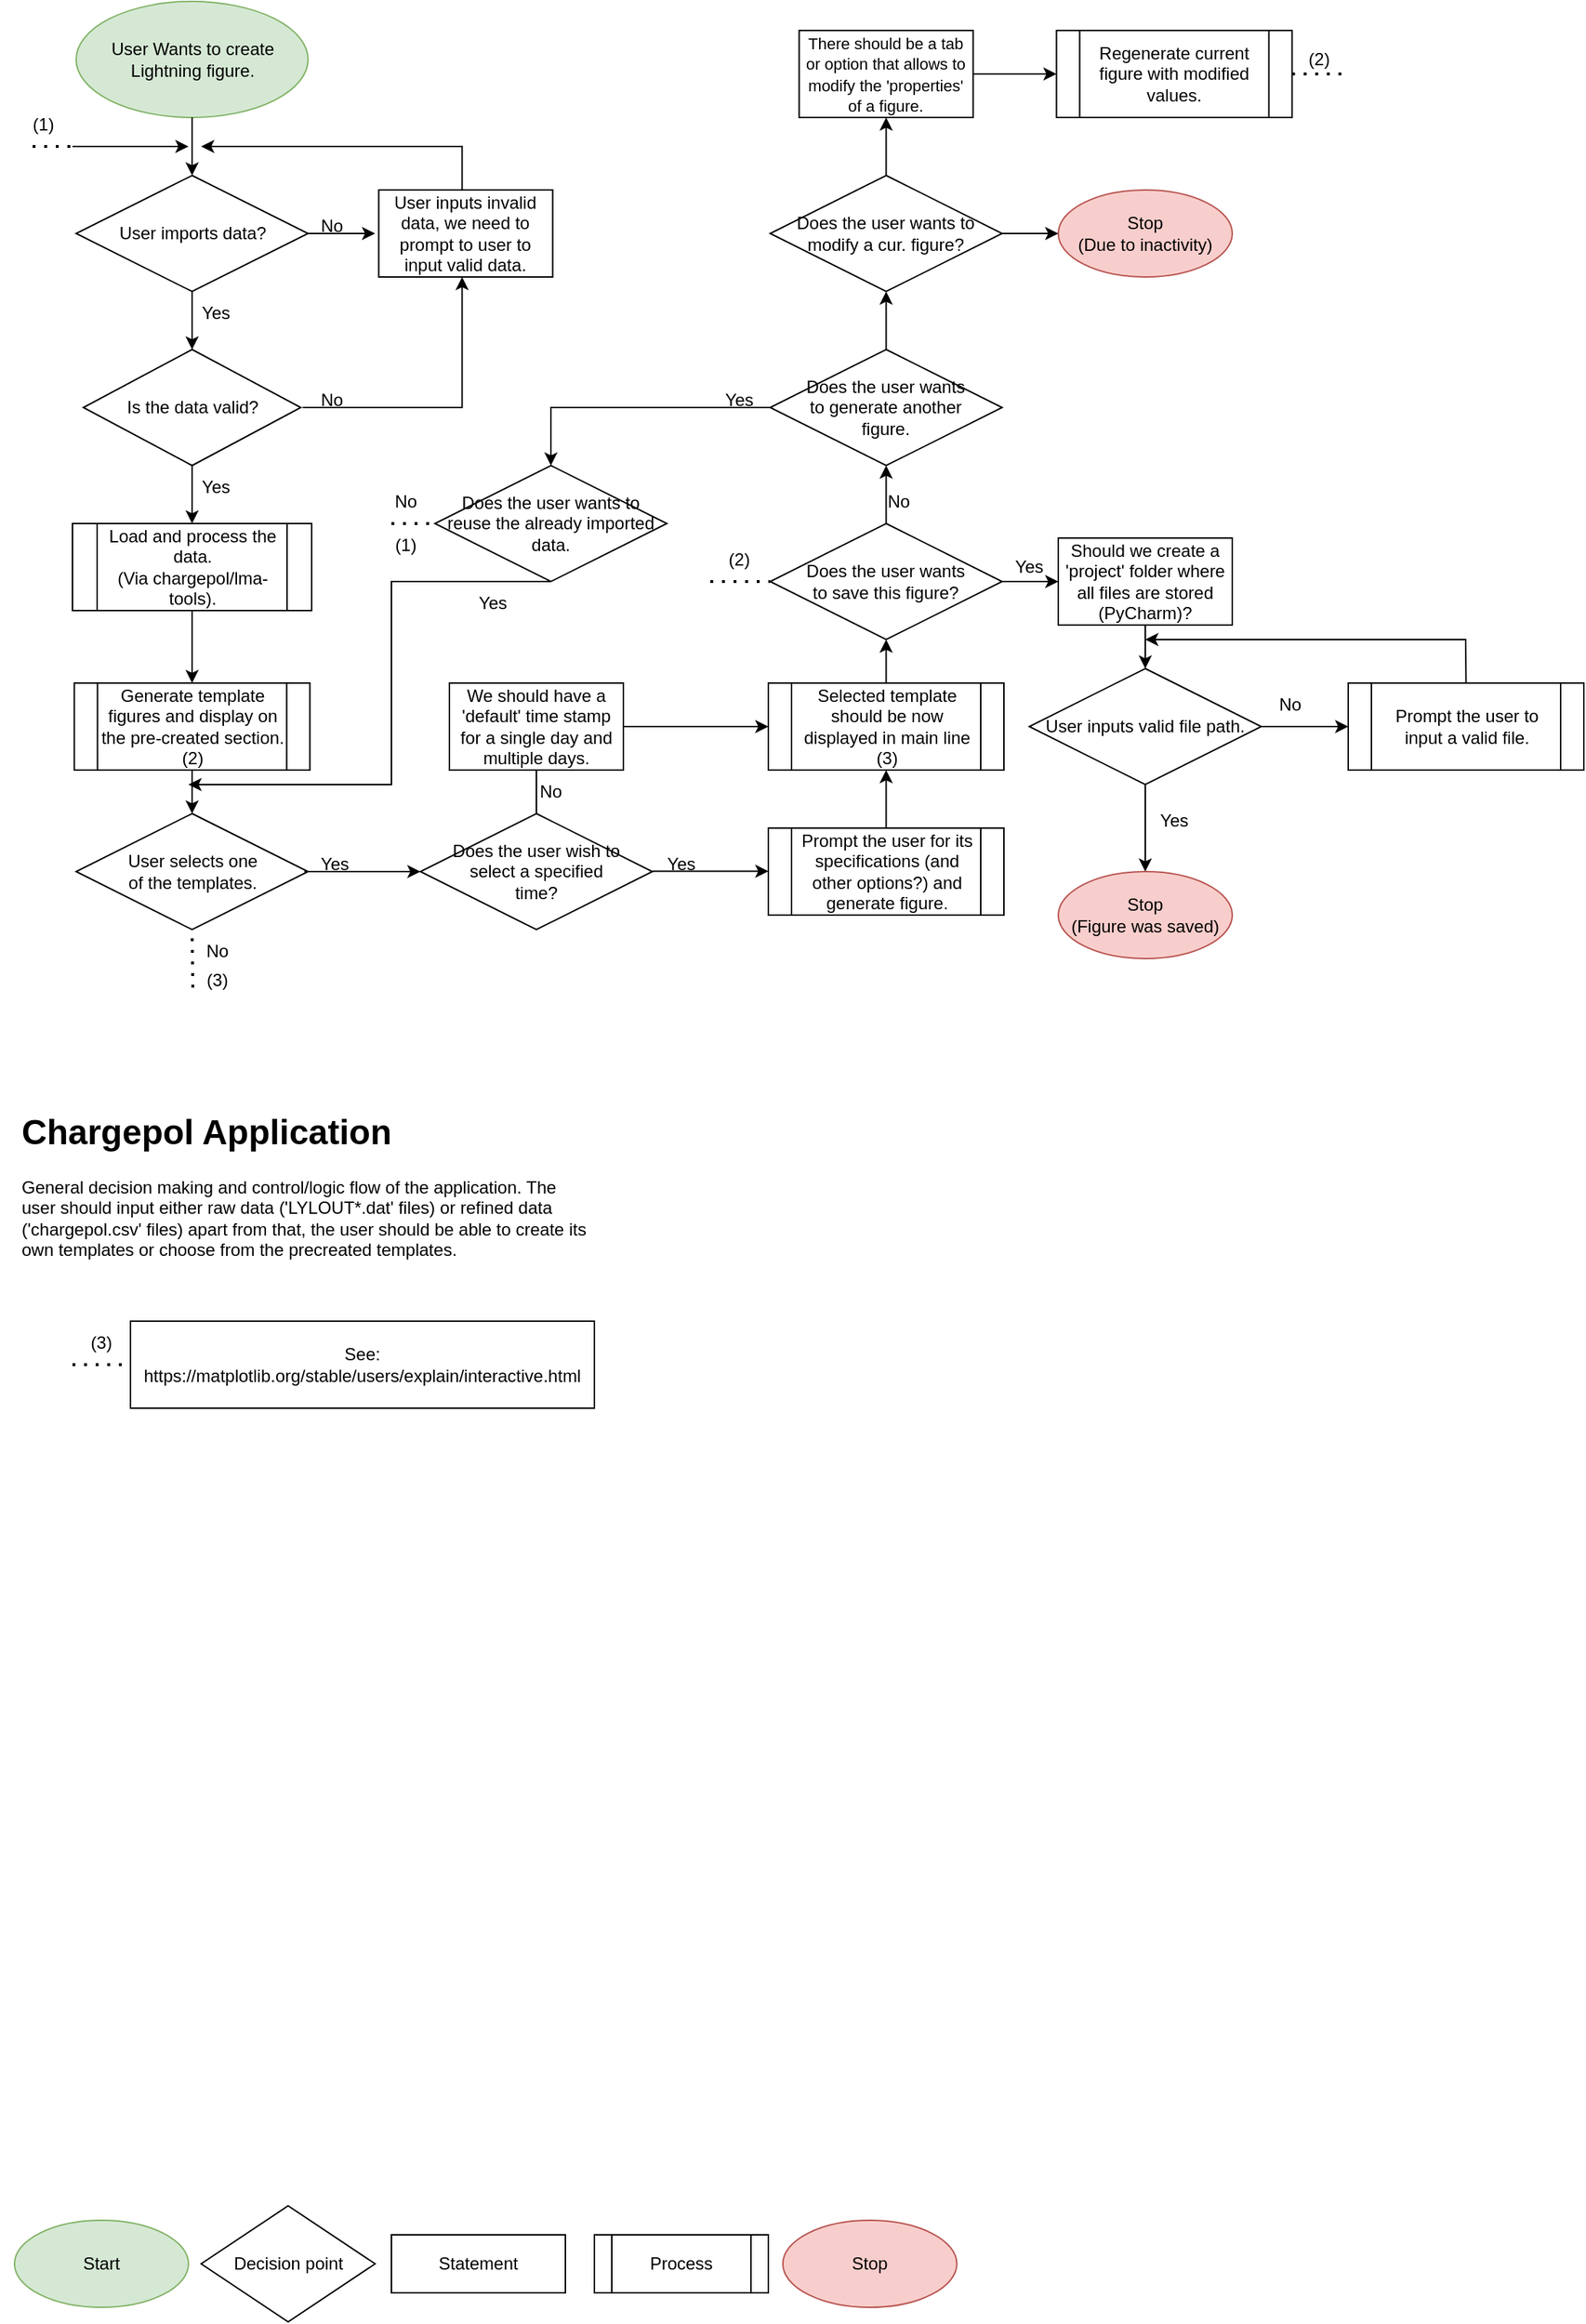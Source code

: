 <mxfile version="21.3.2" type="device">
  <diagram id="C5RBs43oDa-KdzZeNtuy" name="Page-1">
    <mxGraphModel dx="819" dy="450" grid="1" gridSize="10" guides="1" tooltips="1" connect="1" arrows="1" fold="1" page="1" pageScale="1" pageWidth="1169" pageHeight="1654" math="0" shadow="0">
      <root>
        <mxCell id="WIyWlLk6GJQsqaUBKTNV-0" />
        <mxCell id="WIyWlLk6GJQsqaUBKTNV-1" parent="WIyWlLk6GJQsqaUBKTNV-0" />
        <mxCell id="_-kEL4ofkOqdXQKnSpcr-0" value="User Wants to create&lt;br&gt;Lightning figure." style="ellipse;whiteSpace=wrap;html=1;fillColor=#d5e8d4;strokeColor=#82b366;" vertex="1" parent="WIyWlLk6GJQsqaUBKTNV-1">
          <mxGeometry x="82.5" y="40" width="160" height="80" as="geometry" />
        </mxCell>
        <mxCell id="_-kEL4ofkOqdXQKnSpcr-2" value="User imports data?" style="rhombus;whiteSpace=wrap;html=1;" vertex="1" parent="WIyWlLk6GJQsqaUBKTNV-1">
          <mxGeometry x="82.5" y="160" width="160" height="80" as="geometry" />
        </mxCell>
        <mxCell id="_-kEL4ofkOqdXQKnSpcr-3" value="User inputs invalid data, we need to prompt to user to input valid data." style="rounded=0;whiteSpace=wrap;html=1;" vertex="1" parent="WIyWlLk6GJQsqaUBKTNV-1">
          <mxGeometry x="291.25" y="170" width="120" height="60" as="geometry" />
        </mxCell>
        <mxCell id="_-kEL4ofkOqdXQKnSpcr-4" value="Is the data valid?" style="rhombus;whiteSpace=wrap;html=1;" vertex="1" parent="WIyWlLk6GJQsqaUBKTNV-1">
          <mxGeometry x="87.5" y="280" width="150" height="80" as="geometry" />
        </mxCell>
        <mxCell id="_-kEL4ofkOqdXQKnSpcr-7" value="Load and process the data.&lt;br style=&quot;border-color: var(--border-color);&quot;&gt;(Via chargepol/lma-tools)." style="shape=process;whiteSpace=wrap;html=1;backgroundOutline=1;" vertex="1" parent="WIyWlLk6GJQsqaUBKTNV-1">
          <mxGeometry x="80" y="400" width="165" height="60" as="geometry" />
        </mxCell>
        <mxCell id="_-kEL4ofkOqdXQKnSpcr-8" value="Statement" style="rounded=0;whiteSpace=wrap;html=1;" vertex="1" parent="WIyWlLk6GJQsqaUBKTNV-1">
          <mxGeometry x="300" y="1580" width="120" height="40" as="geometry" />
        </mxCell>
        <mxCell id="_-kEL4ofkOqdXQKnSpcr-10" value="Stop" style="ellipse;whiteSpace=wrap;html=1;fillColor=#f8cecc;strokeColor=#b85450;" vertex="1" parent="WIyWlLk6GJQsqaUBKTNV-1">
          <mxGeometry x="570" y="1570" width="120" height="60" as="geometry" />
        </mxCell>
        <mxCell id="_-kEL4ofkOqdXQKnSpcr-11" value="Process" style="shape=process;whiteSpace=wrap;html=1;backgroundOutline=1;" vertex="1" parent="WIyWlLk6GJQsqaUBKTNV-1">
          <mxGeometry x="440" y="1580" width="120" height="40" as="geometry" />
        </mxCell>
        <mxCell id="_-kEL4ofkOqdXQKnSpcr-12" value="Decision point" style="rhombus;whiteSpace=wrap;html=1;" vertex="1" parent="WIyWlLk6GJQsqaUBKTNV-1">
          <mxGeometry x="168.75" y="1560" width="120" height="80" as="geometry" />
        </mxCell>
        <mxCell id="_-kEL4ofkOqdXQKnSpcr-13" value="" style="endArrow=classic;html=1;rounded=0;entryX=0.5;entryY=1;entryDx=0;entryDy=0;" edge="1" parent="WIyWlLk6GJQsqaUBKTNV-1">
          <mxGeometry width="50" height="50" relative="1" as="geometry">
            <mxPoint x="238.75" y="320" as="sourcePoint" />
            <mxPoint x="348.75" y="230" as="targetPoint" />
            <Array as="points">
              <mxPoint x="348.75" y="320" />
            </Array>
          </mxGeometry>
        </mxCell>
        <mxCell id="_-kEL4ofkOqdXQKnSpcr-14" value="No" style="text;html=1;strokeColor=none;fillColor=none;align=center;verticalAlign=middle;whiteSpace=wrap;rounded=0;" vertex="1" parent="WIyWlLk6GJQsqaUBKTNV-1">
          <mxGeometry x="228.75" y="300" width="60" height="30" as="geometry" />
        </mxCell>
        <mxCell id="_-kEL4ofkOqdXQKnSpcr-15" value="" style="endArrow=classic;html=1;rounded=0;exitX=0.5;exitY=1;exitDx=0;exitDy=0;entryX=0.5;entryY=0;entryDx=0;entryDy=0;" edge="1" parent="WIyWlLk6GJQsqaUBKTNV-1" source="_-kEL4ofkOqdXQKnSpcr-2" target="_-kEL4ofkOqdXQKnSpcr-4">
          <mxGeometry width="50" height="50" relative="1" as="geometry">
            <mxPoint x="178.75" y="260" as="sourcePoint" />
            <mxPoint x="228.75" y="210" as="targetPoint" />
          </mxGeometry>
        </mxCell>
        <mxCell id="_-kEL4ofkOqdXQKnSpcr-18" value="Yes" style="text;html=1;strokeColor=none;fillColor=none;align=center;verticalAlign=middle;whiteSpace=wrap;rounded=0;" vertex="1" parent="WIyWlLk6GJQsqaUBKTNV-1">
          <mxGeometry x="148.75" y="240" width="60" height="30" as="geometry" />
        </mxCell>
        <mxCell id="_-kEL4ofkOqdXQKnSpcr-19" value="" style="endArrow=classic;html=1;rounded=0;exitX=0.5;exitY=1;exitDx=0;exitDy=0;entryX=0.5;entryY=0;entryDx=0;entryDy=0;" edge="1" parent="WIyWlLk6GJQsqaUBKTNV-1" source="_-kEL4ofkOqdXQKnSpcr-0" target="_-kEL4ofkOqdXQKnSpcr-2">
          <mxGeometry width="50" height="50" relative="1" as="geometry">
            <mxPoint x="168.75" y="160" as="sourcePoint" />
            <mxPoint x="218.75" y="110" as="targetPoint" />
          </mxGeometry>
        </mxCell>
        <mxCell id="_-kEL4ofkOqdXQKnSpcr-20" value="" style="endArrow=classic;html=1;rounded=0;exitX=1;exitY=0.5;exitDx=0;exitDy=0;entryX=0;entryY=0.5;entryDx=0;entryDy=0;" edge="1" parent="WIyWlLk6GJQsqaUBKTNV-1" source="_-kEL4ofkOqdXQKnSpcr-2">
          <mxGeometry width="50" height="50" relative="1" as="geometry">
            <mxPoint x="248.75" y="160" as="sourcePoint" />
            <mxPoint x="288.75" y="200" as="targetPoint" />
          </mxGeometry>
        </mxCell>
        <mxCell id="_-kEL4ofkOqdXQKnSpcr-21" value="No" style="text;html=1;strokeColor=none;fillColor=none;align=center;verticalAlign=middle;whiteSpace=wrap;rounded=0;" vertex="1" parent="WIyWlLk6GJQsqaUBKTNV-1">
          <mxGeometry x="228.75" y="180" width="60" height="30" as="geometry" />
        </mxCell>
        <mxCell id="_-kEL4ofkOqdXQKnSpcr-22" value="" style="endArrow=classic;html=1;rounded=0;exitX=0.5;exitY=0;exitDx=0;exitDy=0;" edge="1" parent="WIyWlLk6GJQsqaUBKTNV-1">
          <mxGeometry width="50" height="50" relative="1" as="geometry">
            <mxPoint x="348.75" y="170" as="sourcePoint" />
            <mxPoint x="168.75" y="140" as="targetPoint" />
            <Array as="points">
              <mxPoint x="348.75" y="140" />
            </Array>
          </mxGeometry>
        </mxCell>
        <mxCell id="_-kEL4ofkOqdXQKnSpcr-23" value="" style="endArrow=classic;html=1;rounded=0;exitX=0.5;exitY=1;exitDx=0;exitDy=0;entryX=0.5;entryY=0;entryDx=0;entryDy=0;" edge="1" parent="WIyWlLk6GJQsqaUBKTNV-1" source="_-kEL4ofkOqdXQKnSpcr-4" target="_-kEL4ofkOqdXQKnSpcr-7">
          <mxGeometry width="50" height="50" relative="1" as="geometry">
            <mxPoint x="188.75" y="380" as="sourcePoint" />
            <mxPoint x="238.75" y="330" as="targetPoint" />
          </mxGeometry>
        </mxCell>
        <mxCell id="_-kEL4ofkOqdXQKnSpcr-24" value="Yes" style="text;html=1;strokeColor=none;fillColor=none;align=center;verticalAlign=middle;whiteSpace=wrap;rounded=0;" vertex="1" parent="WIyWlLk6GJQsqaUBKTNV-1">
          <mxGeometry x="148.75" y="360" width="60" height="30" as="geometry" />
        </mxCell>
        <mxCell id="_-kEL4ofkOqdXQKnSpcr-25" value="" style="endArrow=classic;html=1;rounded=0;exitX=0.5;exitY=1;exitDx=0;exitDy=0;entryX=0.5;entryY=0;entryDx=0;entryDy=0;" edge="1" parent="WIyWlLk6GJQsqaUBKTNV-1" source="_-kEL4ofkOqdXQKnSpcr-7" target="_-kEL4ofkOqdXQKnSpcr-26">
          <mxGeometry width="50" height="50" relative="1" as="geometry">
            <mxPoint x="188.75" y="540" as="sourcePoint" />
            <mxPoint x="163.75" y="520" as="targetPoint" />
          </mxGeometry>
        </mxCell>
        <mxCell id="_-kEL4ofkOqdXQKnSpcr-26" value="Generate template figures and display on the pre-created section. (2)" style="shape=process;whiteSpace=wrap;html=1;backgroundOutline=1;" vertex="1" parent="WIyWlLk6GJQsqaUBKTNV-1">
          <mxGeometry x="81.25" y="510" width="162.5" height="60" as="geometry" />
        </mxCell>
        <mxCell id="_-kEL4ofkOqdXQKnSpcr-27" value="User selects one &lt;br&gt;of the templates." style="rhombus;whiteSpace=wrap;html=1;" vertex="1" parent="WIyWlLk6GJQsqaUBKTNV-1">
          <mxGeometry x="82.5" y="600" width="160" height="80" as="geometry" />
        </mxCell>
        <mxCell id="_-kEL4ofkOqdXQKnSpcr-28" value="" style="endArrow=classic;html=1;rounded=0;exitX=0.5;exitY=1;exitDx=0;exitDy=0;entryX=0.5;entryY=0;entryDx=0;entryDy=0;" edge="1" parent="WIyWlLk6GJQsqaUBKTNV-1" source="_-kEL4ofkOqdXQKnSpcr-26" target="_-kEL4ofkOqdXQKnSpcr-27">
          <mxGeometry width="50" height="50" relative="1" as="geometry">
            <mxPoint x="200" y="610" as="sourcePoint" />
            <mxPoint x="250" y="560" as="targetPoint" />
          </mxGeometry>
        </mxCell>
        <mxCell id="_-kEL4ofkOqdXQKnSpcr-29" value="" style="endArrow=classic;html=1;rounded=0;" edge="1" parent="WIyWlLk6GJQsqaUBKTNV-1">
          <mxGeometry width="50" height="50" relative="1" as="geometry">
            <mxPoint x="240" y="640" as="sourcePoint" />
            <mxPoint x="320" y="640" as="targetPoint" />
          </mxGeometry>
        </mxCell>
        <mxCell id="_-kEL4ofkOqdXQKnSpcr-31" value="Start" style="ellipse;whiteSpace=wrap;html=1;fillColor=#d5e8d4;strokeColor=#82b366;" vertex="1" parent="WIyWlLk6GJQsqaUBKTNV-1">
          <mxGeometry x="40" y="1570" width="120" height="60" as="geometry" />
        </mxCell>
        <mxCell id="_-kEL4ofkOqdXQKnSpcr-36" value="Selected template should be now displayed in main line (3)" style="shape=process;whiteSpace=wrap;html=1;backgroundOutline=1;" vertex="1" parent="WIyWlLk6GJQsqaUBKTNV-1">
          <mxGeometry x="560" y="510" width="162.5" height="60" as="geometry" />
        </mxCell>
        <mxCell id="_-kEL4ofkOqdXQKnSpcr-38" value="Does the user wish to&lt;br&gt;select a specified&lt;br&gt;time?" style="rhombus;whiteSpace=wrap;html=1;" vertex="1" parent="WIyWlLk6GJQsqaUBKTNV-1">
          <mxGeometry x="320" y="600" width="160" height="80" as="geometry" />
        </mxCell>
        <mxCell id="_-kEL4ofkOqdXQKnSpcr-40" value="" style="endArrow=classic;html=1;rounded=0;exitX=0.5;exitY=0;exitDx=0;exitDy=0;" edge="1" parent="WIyWlLk6GJQsqaUBKTNV-1" source="_-kEL4ofkOqdXQKnSpcr-38">
          <mxGeometry width="50" height="50" relative="1" as="geometry">
            <mxPoint x="410" y="590" as="sourcePoint" />
            <mxPoint x="400" y="520" as="targetPoint" />
          </mxGeometry>
        </mxCell>
        <mxCell id="_-kEL4ofkOqdXQKnSpcr-41" value="We should have a &#39;default&#39; time stamp for a single day and multiple days." style="rounded=0;whiteSpace=wrap;html=1;" vertex="1" parent="WIyWlLk6GJQsqaUBKTNV-1">
          <mxGeometry x="340" y="510" width="120" height="60" as="geometry" />
        </mxCell>
        <mxCell id="_-kEL4ofkOqdXQKnSpcr-42" value="No" style="text;html=1;strokeColor=none;fillColor=none;align=center;verticalAlign=middle;whiteSpace=wrap;rounded=0;" vertex="1" parent="WIyWlLk6GJQsqaUBKTNV-1">
          <mxGeometry x="380" y="570" width="60" height="30" as="geometry" />
        </mxCell>
        <mxCell id="_-kEL4ofkOqdXQKnSpcr-43" value="Yes" style="text;html=1;strokeColor=none;fillColor=none;align=center;verticalAlign=middle;whiteSpace=wrap;rounded=0;" vertex="1" parent="WIyWlLk6GJQsqaUBKTNV-1">
          <mxGeometry x="470" y="620" width="60" height="30" as="geometry" />
        </mxCell>
        <mxCell id="_-kEL4ofkOqdXQKnSpcr-44" value="Prompt the user for its specifications (and other options?) and generate figure." style="shape=process;whiteSpace=wrap;html=1;backgroundOutline=1;" vertex="1" parent="WIyWlLk6GJQsqaUBKTNV-1">
          <mxGeometry x="560" y="610" width="162.5" height="60" as="geometry" />
        </mxCell>
        <mxCell id="_-kEL4ofkOqdXQKnSpcr-45" value="" style="endArrow=classic;html=1;rounded=0;" edge="1" parent="WIyWlLk6GJQsqaUBKTNV-1">
          <mxGeometry width="50" height="50" relative="1" as="geometry">
            <mxPoint x="480" y="639.76" as="sourcePoint" />
            <mxPoint x="560" y="639.76" as="targetPoint" />
          </mxGeometry>
        </mxCell>
        <mxCell id="_-kEL4ofkOqdXQKnSpcr-46" value="" style="endArrow=classic;html=1;rounded=0;exitX=1;exitY=0.5;exitDx=0;exitDy=0;entryX=0;entryY=0.5;entryDx=0;entryDy=0;" edge="1" parent="WIyWlLk6GJQsqaUBKTNV-1" source="_-kEL4ofkOqdXQKnSpcr-41" target="_-kEL4ofkOqdXQKnSpcr-36">
          <mxGeometry width="50" height="50" relative="1" as="geometry">
            <mxPoint x="470" y="550" as="sourcePoint" />
            <mxPoint x="520" y="500" as="targetPoint" />
          </mxGeometry>
        </mxCell>
        <mxCell id="_-kEL4ofkOqdXQKnSpcr-47" value="" style="endArrow=classic;html=1;rounded=0;exitX=0.5;exitY=0;exitDx=0;exitDy=0;entryX=0.5;entryY=1;entryDx=0;entryDy=0;" edge="1" parent="WIyWlLk6GJQsqaUBKTNV-1" source="_-kEL4ofkOqdXQKnSpcr-44" target="_-kEL4ofkOqdXQKnSpcr-36">
          <mxGeometry width="50" height="50" relative="1" as="geometry">
            <mxPoint x="650" y="600" as="sourcePoint" />
            <mxPoint x="700" y="550" as="targetPoint" />
          </mxGeometry>
        </mxCell>
        <mxCell id="_-kEL4ofkOqdXQKnSpcr-50" value="Does the user wants &lt;br&gt;to save this figure?" style="rhombus;whiteSpace=wrap;html=1;" vertex="1" parent="WIyWlLk6GJQsqaUBKTNV-1">
          <mxGeometry x="561.25" y="400" width="160" height="80" as="geometry" />
        </mxCell>
        <mxCell id="_-kEL4ofkOqdXQKnSpcr-51" value="Does the user wants &lt;br&gt;to generate another &lt;br&gt;figure." style="rhombus;whiteSpace=wrap;html=1;" vertex="1" parent="WIyWlLk6GJQsqaUBKTNV-1">
          <mxGeometry x="561.25" y="280" width="160" height="80" as="geometry" />
        </mxCell>
        <mxCell id="_-kEL4ofkOqdXQKnSpcr-52" value="Yes" style="text;html=1;strokeColor=none;fillColor=none;align=center;verticalAlign=middle;whiteSpace=wrap;rounded=0;" vertex="1" parent="WIyWlLk6GJQsqaUBKTNV-1">
          <mxGeometry x="231" y="620" width="60" height="30" as="geometry" />
        </mxCell>
        <mxCell id="_-kEL4ofkOqdXQKnSpcr-56" value="Does the user wants to&lt;br&gt;reuse the already imported data." style="rhombus;whiteSpace=wrap;html=1;" vertex="1" parent="WIyWlLk6GJQsqaUBKTNV-1">
          <mxGeometry x="330" y="360" width="160" height="80" as="geometry" />
        </mxCell>
        <mxCell id="_-kEL4ofkOqdXQKnSpcr-57" value="" style="endArrow=classic;html=1;rounded=0;exitX=0;exitY=0.5;exitDx=0;exitDy=0;entryX=0.5;entryY=0;entryDx=0;entryDy=0;" edge="1" parent="WIyWlLk6GJQsqaUBKTNV-1" source="_-kEL4ofkOqdXQKnSpcr-51" target="_-kEL4ofkOqdXQKnSpcr-56">
          <mxGeometry width="50" height="50" relative="1" as="geometry">
            <mxPoint x="770" y="470" as="sourcePoint" />
            <mxPoint x="400" y="320" as="targetPoint" />
            <Array as="points">
              <mxPoint x="410" y="320" />
            </Array>
          </mxGeometry>
        </mxCell>
        <mxCell id="_-kEL4ofkOqdXQKnSpcr-58" value="" style="endArrow=classic;html=1;rounded=0;exitX=0.5;exitY=1;exitDx=0;exitDy=0;" edge="1" parent="WIyWlLk6GJQsqaUBKTNV-1" source="_-kEL4ofkOqdXQKnSpcr-56">
          <mxGeometry width="50" height="50" relative="1" as="geometry">
            <mxPoint x="440" y="480" as="sourcePoint" />
            <mxPoint x="160" y="580" as="targetPoint" />
            <Array as="points">
              <mxPoint x="300" y="440" />
              <mxPoint x="300" y="580" />
            </Array>
          </mxGeometry>
        </mxCell>
        <mxCell id="_-kEL4ofkOqdXQKnSpcr-60" value="" style="endArrow=none;dashed=1;html=1;dashPattern=1 3;strokeWidth=2;rounded=0;entryX=0;entryY=0.5;entryDx=0;entryDy=0;" edge="1" parent="WIyWlLk6GJQsqaUBKTNV-1" target="_-kEL4ofkOqdXQKnSpcr-56">
          <mxGeometry width="50" height="50" relative="1" as="geometry">
            <mxPoint x="300" y="400" as="sourcePoint" />
            <mxPoint x="340" y="390" as="targetPoint" />
          </mxGeometry>
        </mxCell>
        <mxCell id="_-kEL4ofkOqdXQKnSpcr-61" value="(1)" style="text;html=1;strokeColor=none;fillColor=none;align=center;verticalAlign=middle;whiteSpace=wrap;rounded=0;" vertex="1" parent="WIyWlLk6GJQsqaUBKTNV-1">
          <mxGeometry x="280" y="400" width="60" height="30" as="geometry" />
        </mxCell>
        <mxCell id="_-kEL4ofkOqdXQKnSpcr-64" value="" style="endArrow=none;dashed=1;html=1;dashPattern=1 3;strokeWidth=2;rounded=0;entryX=0;entryY=0.5;entryDx=0;entryDy=0;" edge="1" parent="WIyWlLk6GJQsqaUBKTNV-1">
          <mxGeometry width="50" height="50" relative="1" as="geometry">
            <mxPoint x="52.5" y="140" as="sourcePoint" />
            <mxPoint x="82.5" y="140" as="targetPoint" />
          </mxGeometry>
        </mxCell>
        <mxCell id="_-kEL4ofkOqdXQKnSpcr-65" value="" style="endArrow=classic;html=1;rounded=0;" edge="1" parent="WIyWlLk6GJQsqaUBKTNV-1">
          <mxGeometry width="50" height="50" relative="1" as="geometry">
            <mxPoint x="80" y="140" as="sourcePoint" />
            <mxPoint x="160" y="140" as="targetPoint" />
          </mxGeometry>
        </mxCell>
        <mxCell id="_-kEL4ofkOqdXQKnSpcr-66" value="(1)" style="text;html=1;strokeColor=none;fillColor=none;align=center;verticalAlign=middle;whiteSpace=wrap;rounded=0;" vertex="1" parent="WIyWlLk6GJQsqaUBKTNV-1">
          <mxGeometry x="30" y="110" width="60" height="30" as="geometry" />
        </mxCell>
        <mxCell id="_-kEL4ofkOqdXQKnSpcr-68" value="No" style="text;html=1;strokeColor=none;fillColor=none;align=center;verticalAlign=middle;whiteSpace=wrap;rounded=0;" vertex="1" parent="WIyWlLk6GJQsqaUBKTNV-1">
          <mxGeometry x="150" y="680" width="60" height="30" as="geometry" />
        </mxCell>
        <mxCell id="_-kEL4ofkOqdXQKnSpcr-69" value="" style="endArrow=classic;html=1;rounded=0;exitX=0.5;exitY=0;exitDx=0;exitDy=0;entryX=0.5;entryY=1;entryDx=0;entryDy=0;" edge="1" parent="WIyWlLk6GJQsqaUBKTNV-1" source="_-kEL4ofkOqdXQKnSpcr-36" target="_-kEL4ofkOqdXQKnSpcr-50">
          <mxGeometry width="50" height="50" relative="1" as="geometry">
            <mxPoint x="490" y="510" as="sourcePoint" />
            <mxPoint x="540" y="460" as="targetPoint" />
          </mxGeometry>
        </mxCell>
        <mxCell id="_-kEL4ofkOqdXQKnSpcr-70" value="" style="endArrow=classic;html=1;rounded=0;exitX=0.5;exitY=0;exitDx=0;exitDy=0;entryX=0.5;entryY=1;entryDx=0;entryDy=0;" edge="1" parent="WIyWlLk6GJQsqaUBKTNV-1" source="_-kEL4ofkOqdXQKnSpcr-50" target="_-kEL4ofkOqdXQKnSpcr-51">
          <mxGeometry width="50" height="50" relative="1" as="geometry">
            <mxPoint x="530" y="410" as="sourcePoint" />
            <mxPoint x="580" y="360" as="targetPoint" />
          </mxGeometry>
        </mxCell>
        <mxCell id="_-kEL4ofkOqdXQKnSpcr-71" value="No" style="text;html=1;strokeColor=none;fillColor=none;align=center;verticalAlign=middle;whiteSpace=wrap;rounded=0;" vertex="1" parent="WIyWlLk6GJQsqaUBKTNV-1">
          <mxGeometry x="620" y="370" width="60" height="30" as="geometry" />
        </mxCell>
        <mxCell id="_-kEL4ofkOqdXQKnSpcr-72" value="" style="endArrow=classic;html=1;rounded=0;exitX=1;exitY=0.5;exitDx=0;exitDy=0;" edge="1" parent="WIyWlLk6GJQsqaUBKTNV-1" source="_-kEL4ofkOqdXQKnSpcr-50">
          <mxGeometry width="50" height="50" relative="1" as="geometry">
            <mxPoint x="750" y="460" as="sourcePoint" />
            <mxPoint x="760" y="440" as="targetPoint" />
          </mxGeometry>
        </mxCell>
        <mxCell id="_-kEL4ofkOqdXQKnSpcr-73" value="Should we create a &#39;project&#39; folder where all files are stored (PyCharm)?" style="rounded=0;whiteSpace=wrap;html=1;" vertex="1" parent="WIyWlLk6GJQsqaUBKTNV-1">
          <mxGeometry x="760" y="410" width="120" height="60" as="geometry" />
        </mxCell>
        <mxCell id="_-kEL4ofkOqdXQKnSpcr-74" value="" style="endArrow=classic;html=1;rounded=0;exitX=0.5;exitY=1;exitDx=0;exitDy=0;entryX=0.5;entryY=0;entryDx=0;entryDy=0;" edge="1" parent="WIyWlLk6GJQsqaUBKTNV-1" source="_-kEL4ofkOqdXQKnSpcr-73" target="_-kEL4ofkOqdXQKnSpcr-77">
          <mxGeometry width="50" height="50" relative="1" as="geometry">
            <mxPoint x="860" y="530" as="sourcePoint" />
            <mxPoint x="820" y="520" as="targetPoint" />
          </mxGeometry>
        </mxCell>
        <mxCell id="_-kEL4ofkOqdXQKnSpcr-77" value="User inputs valid file path." style="rhombus;whiteSpace=wrap;html=1;" vertex="1" parent="WIyWlLk6GJQsqaUBKTNV-1">
          <mxGeometry x="740" y="500" width="160" height="80" as="geometry" />
        </mxCell>
        <mxCell id="_-kEL4ofkOqdXQKnSpcr-80" value="" style="endArrow=classic;html=1;rounded=0;exitX=0.5;exitY=1;exitDx=0;exitDy=0;entryX=0.5;entryY=0;entryDx=0;entryDy=0;" edge="1" parent="WIyWlLk6GJQsqaUBKTNV-1" source="_-kEL4ofkOqdXQKnSpcr-77" target="_-kEL4ofkOqdXQKnSpcr-81">
          <mxGeometry width="50" height="50" relative="1" as="geometry">
            <mxPoint x="850" y="640" as="sourcePoint" />
            <mxPoint x="820" y="640" as="targetPoint" />
          </mxGeometry>
        </mxCell>
        <mxCell id="_-kEL4ofkOqdXQKnSpcr-81" value="Stop&lt;br&gt;(Figure was saved)" style="ellipse;whiteSpace=wrap;html=1;fillColor=#f8cecc;strokeColor=#b85450;" vertex="1" parent="WIyWlLk6GJQsqaUBKTNV-1">
          <mxGeometry x="760" y="640" width="120" height="60" as="geometry" />
        </mxCell>
        <mxCell id="_-kEL4ofkOqdXQKnSpcr-82" value="No" style="text;html=1;strokeColor=none;fillColor=none;align=center;verticalAlign=middle;whiteSpace=wrap;rounded=0;" vertex="1" parent="WIyWlLk6GJQsqaUBKTNV-1">
          <mxGeometry x="890" y="510" width="60" height="30" as="geometry" />
        </mxCell>
        <mxCell id="_-kEL4ofkOqdXQKnSpcr-84" value="Yes" style="text;html=1;strokeColor=none;fillColor=none;align=center;verticalAlign=middle;whiteSpace=wrap;rounded=0;" vertex="1" parent="WIyWlLk6GJQsqaUBKTNV-1">
          <mxGeometry x="510" y="300" width="60" height="30" as="geometry" />
        </mxCell>
        <mxCell id="_-kEL4ofkOqdXQKnSpcr-85" value="Yes" style="text;html=1;strokeColor=none;fillColor=none;align=center;verticalAlign=middle;whiteSpace=wrap;rounded=0;" vertex="1" parent="WIyWlLk6GJQsqaUBKTNV-1">
          <mxGeometry x="340" y="440" width="60" height="30" as="geometry" />
        </mxCell>
        <mxCell id="_-kEL4ofkOqdXQKnSpcr-86" value="No" style="text;html=1;strokeColor=none;fillColor=none;align=center;verticalAlign=middle;whiteSpace=wrap;rounded=0;" vertex="1" parent="WIyWlLk6GJQsqaUBKTNV-1">
          <mxGeometry x="280" y="370" width="60" height="30" as="geometry" />
        </mxCell>
        <mxCell id="_-kEL4ofkOqdXQKnSpcr-87" value="Yes" style="text;html=1;strokeColor=none;fillColor=none;align=center;verticalAlign=middle;whiteSpace=wrap;rounded=0;" vertex="1" parent="WIyWlLk6GJQsqaUBKTNV-1">
          <mxGeometry x="710" y="415" width="60" height="30" as="geometry" />
        </mxCell>
        <mxCell id="_-kEL4ofkOqdXQKnSpcr-88" value="Yes" style="text;html=1;strokeColor=none;fillColor=none;align=center;verticalAlign=middle;whiteSpace=wrap;rounded=0;" vertex="1" parent="WIyWlLk6GJQsqaUBKTNV-1">
          <mxGeometry x="810" y="590" width="60" height="30" as="geometry" />
        </mxCell>
        <mxCell id="_-kEL4ofkOqdXQKnSpcr-89" value="" style="endArrow=classic;html=1;rounded=0;exitX=1;exitY=0.5;exitDx=0;exitDy=0;" edge="1" parent="WIyWlLk6GJQsqaUBKTNV-1" source="_-kEL4ofkOqdXQKnSpcr-77">
          <mxGeometry width="50" height="50" relative="1" as="geometry">
            <mxPoint x="950" y="590" as="sourcePoint" />
            <mxPoint x="960" y="540" as="targetPoint" />
          </mxGeometry>
        </mxCell>
        <mxCell id="_-kEL4ofkOqdXQKnSpcr-92" value="Prompt the user to input a valid file." style="shape=process;whiteSpace=wrap;html=1;backgroundOutline=1;" vertex="1" parent="WIyWlLk6GJQsqaUBKTNV-1">
          <mxGeometry x="960" y="510" width="162.5" height="60" as="geometry" />
        </mxCell>
        <mxCell id="_-kEL4ofkOqdXQKnSpcr-93" value="" style="endArrow=classic;html=1;rounded=0;exitX=0.5;exitY=0;exitDx=0;exitDy=0;" edge="1" parent="WIyWlLk6GJQsqaUBKTNV-1" source="_-kEL4ofkOqdXQKnSpcr-92">
          <mxGeometry width="50" height="50" relative="1" as="geometry">
            <mxPoint x="1040" y="450" as="sourcePoint" />
            <mxPoint x="820" y="480" as="targetPoint" />
            <Array as="points">
              <mxPoint x="1041" y="480" />
            </Array>
          </mxGeometry>
        </mxCell>
        <mxCell id="_-kEL4ofkOqdXQKnSpcr-94" value="" style="endArrow=classic;html=1;rounded=0;exitX=0.5;exitY=0;exitDx=0;exitDy=0;entryX=0.5;entryY=1;entryDx=0;entryDy=0;" edge="1" parent="WIyWlLk6GJQsqaUBKTNV-1" source="_-kEL4ofkOqdXQKnSpcr-51" target="_-kEL4ofkOqdXQKnSpcr-95">
          <mxGeometry width="50" height="50" relative="1" as="geometry">
            <mxPoint x="650" y="260" as="sourcePoint" />
            <mxPoint x="670" y="250" as="targetPoint" />
          </mxGeometry>
        </mxCell>
        <mxCell id="_-kEL4ofkOqdXQKnSpcr-95" value="Does the user wants to&lt;br&gt;modify a cur. figure?" style="rhombus;whiteSpace=wrap;html=1;" vertex="1" parent="WIyWlLk6GJQsqaUBKTNV-1">
          <mxGeometry x="561.25" y="160" width="160" height="80" as="geometry" />
        </mxCell>
        <mxCell id="_-kEL4ofkOqdXQKnSpcr-97" value="Stop&lt;br&gt;(Due to inactivity)" style="ellipse;whiteSpace=wrap;html=1;fillColor=#f8cecc;strokeColor=#b85450;" vertex="1" parent="WIyWlLk6GJQsqaUBKTNV-1">
          <mxGeometry x="760" y="170" width="120" height="60" as="geometry" />
        </mxCell>
        <mxCell id="_-kEL4ofkOqdXQKnSpcr-98" value="" style="endArrow=classic;html=1;rounded=0;exitX=1;exitY=0.5;exitDx=0;exitDy=0;entryX=0;entryY=0.5;entryDx=0;entryDy=0;" edge="1" parent="WIyWlLk6GJQsqaUBKTNV-1" source="_-kEL4ofkOqdXQKnSpcr-95" target="_-kEL4ofkOqdXQKnSpcr-97">
          <mxGeometry width="50" height="50" relative="1" as="geometry">
            <mxPoint x="710" y="190" as="sourcePoint" />
            <mxPoint x="760" y="140" as="targetPoint" />
          </mxGeometry>
        </mxCell>
        <mxCell id="_-kEL4ofkOqdXQKnSpcr-100" value="" style="endArrow=classic;html=1;rounded=0;exitX=0.5;exitY=0;exitDx=0;exitDy=0;entryX=0.5;entryY=1;entryDx=0;entryDy=0;" edge="1" parent="WIyWlLk6GJQsqaUBKTNV-1" source="_-kEL4ofkOqdXQKnSpcr-95">
          <mxGeometry width="50" height="50" relative="1" as="geometry">
            <mxPoint x="720" y="140" as="sourcePoint" />
            <mxPoint x="641.25" y="120" as="targetPoint" />
          </mxGeometry>
        </mxCell>
        <mxCell id="_-kEL4ofkOqdXQKnSpcr-102" value="&lt;font style=&quot;font-size: 11px;&quot;&gt;There should be a tab or option that allows to modify the &#39;properties&#39; of a figure.&lt;/font&gt;" style="rounded=0;whiteSpace=wrap;html=1;" vertex="1" parent="WIyWlLk6GJQsqaUBKTNV-1">
          <mxGeometry x="581.25" y="60" width="120" height="60" as="geometry" />
        </mxCell>
        <mxCell id="_-kEL4ofkOqdXQKnSpcr-104" value="" style="endArrow=classic;html=1;rounded=0;exitX=1;exitY=0.5;exitDx=0;exitDy=0;entryX=0;entryY=0.5;entryDx=0;entryDy=0;" edge="1" parent="WIyWlLk6GJQsqaUBKTNV-1" source="_-kEL4ofkOqdXQKnSpcr-102" target="_-kEL4ofkOqdXQKnSpcr-105">
          <mxGeometry width="50" height="50" relative="1" as="geometry">
            <mxPoint x="700" y="170" as="sourcePoint" />
            <mxPoint x="760" y="90" as="targetPoint" />
          </mxGeometry>
        </mxCell>
        <mxCell id="_-kEL4ofkOqdXQKnSpcr-105" value="Regenerate current figure with modified values." style="shape=process;whiteSpace=wrap;html=1;backgroundOutline=1;" vertex="1" parent="WIyWlLk6GJQsqaUBKTNV-1">
          <mxGeometry x="758.75" y="60" width="162.5" height="60" as="geometry" />
        </mxCell>
        <mxCell id="_-kEL4ofkOqdXQKnSpcr-107" value="" style="endArrow=none;dashed=1;html=1;dashPattern=1 3;strokeWidth=2;rounded=0;exitX=1;exitY=0.5;exitDx=0;exitDy=0;" edge="1" parent="WIyWlLk6GJQsqaUBKTNV-1" source="_-kEL4ofkOqdXQKnSpcr-105">
          <mxGeometry width="50" height="50" relative="1" as="geometry">
            <mxPoint x="970" y="140" as="sourcePoint" />
            <mxPoint x="960" y="90" as="targetPoint" />
          </mxGeometry>
        </mxCell>
        <mxCell id="_-kEL4ofkOqdXQKnSpcr-108" value="" style="endArrow=none;dashed=1;html=1;dashPattern=1 3;strokeWidth=2;rounded=0;entryX=0;entryY=0.5;entryDx=0;entryDy=0;" edge="1" parent="WIyWlLk6GJQsqaUBKTNV-1" target="_-kEL4ofkOqdXQKnSpcr-50">
          <mxGeometry width="50" height="50" relative="1" as="geometry">
            <mxPoint x="520" y="440" as="sourcePoint" />
            <mxPoint x="540" y="440" as="targetPoint" />
          </mxGeometry>
        </mxCell>
        <mxCell id="_-kEL4ofkOqdXQKnSpcr-109" value="(2)" style="text;html=1;strokeColor=none;fillColor=none;align=center;verticalAlign=middle;whiteSpace=wrap;rounded=0;" vertex="1" parent="WIyWlLk6GJQsqaUBKTNV-1">
          <mxGeometry x="510" y="410" width="60" height="30" as="geometry" />
        </mxCell>
        <mxCell id="_-kEL4ofkOqdXQKnSpcr-110" value="(2)" style="text;html=1;strokeColor=none;fillColor=none;align=center;verticalAlign=middle;whiteSpace=wrap;rounded=0;" vertex="1" parent="WIyWlLk6GJQsqaUBKTNV-1">
          <mxGeometry x="910" y="65" width="60" height="30" as="geometry" />
        </mxCell>
        <mxCell id="_-kEL4ofkOqdXQKnSpcr-111" value="&lt;h1&gt;Chargepol Application&lt;/h1&gt;&lt;p&gt;General decision making and control/logic flow of the application. The user should input either raw data (&#39;LYLOUT*.dat&#39; files) or refined data (&#39;chargepol.csv&#39; files) apart from that, the user should be able to create its own templates or choose from the precreated templates.&lt;/p&gt;" style="text;html=1;strokeColor=none;fillColor=none;spacing=5;spacingTop=-20;whiteSpace=wrap;overflow=hidden;rounded=0;" vertex="1" parent="WIyWlLk6GJQsqaUBKTNV-1">
          <mxGeometry x="40" y="800" width="400" height="120" as="geometry" />
        </mxCell>
        <mxCell id="_-kEL4ofkOqdXQKnSpcr-113" value="" style="endArrow=none;dashed=1;html=1;dashPattern=1 3;strokeWidth=2;rounded=0;entryX=0.5;entryY=1;entryDx=0;entryDy=0;" edge="1" parent="WIyWlLk6GJQsqaUBKTNV-1" target="_-kEL4ofkOqdXQKnSpcr-27">
          <mxGeometry width="50" height="50" relative="1" as="geometry">
            <mxPoint x="163" y="720" as="sourcePoint" />
            <mxPoint x="90" y="720" as="targetPoint" />
          </mxGeometry>
        </mxCell>
        <mxCell id="_-kEL4ofkOqdXQKnSpcr-114" value="(3)" style="text;html=1;strokeColor=none;fillColor=none;align=center;verticalAlign=middle;whiteSpace=wrap;rounded=0;" vertex="1" parent="WIyWlLk6GJQsqaUBKTNV-1">
          <mxGeometry x="150" y="700" width="60" height="30" as="geometry" />
        </mxCell>
        <mxCell id="_-kEL4ofkOqdXQKnSpcr-115" value="See:&lt;br&gt;https://matplotlib.org/stable/users/explain/interactive.html&lt;br&gt;" style="rounded=0;whiteSpace=wrap;html=1;" vertex="1" parent="WIyWlLk6GJQsqaUBKTNV-1">
          <mxGeometry x="120" y="950" width="320" height="60" as="geometry" />
        </mxCell>
        <mxCell id="_-kEL4ofkOqdXQKnSpcr-116" value="" style="endArrow=none;dashed=1;html=1;dashPattern=1 3;strokeWidth=2;rounded=0;entryX=0;entryY=0.5;entryDx=0;entryDy=0;" edge="1" parent="WIyWlLk6GJQsqaUBKTNV-1" target="_-kEL4ofkOqdXQKnSpcr-115">
          <mxGeometry width="50" height="50" relative="1" as="geometry">
            <mxPoint x="80" y="980" as="sourcePoint" />
            <mxPoint x="100" y="980" as="targetPoint" />
          </mxGeometry>
        </mxCell>
        <mxCell id="_-kEL4ofkOqdXQKnSpcr-117" value="(3)" style="text;html=1;strokeColor=none;fillColor=none;align=center;verticalAlign=middle;whiteSpace=wrap;rounded=0;" vertex="1" parent="WIyWlLk6GJQsqaUBKTNV-1">
          <mxGeometry x="70" y="950" width="60" height="30" as="geometry" />
        </mxCell>
      </root>
    </mxGraphModel>
  </diagram>
</mxfile>
